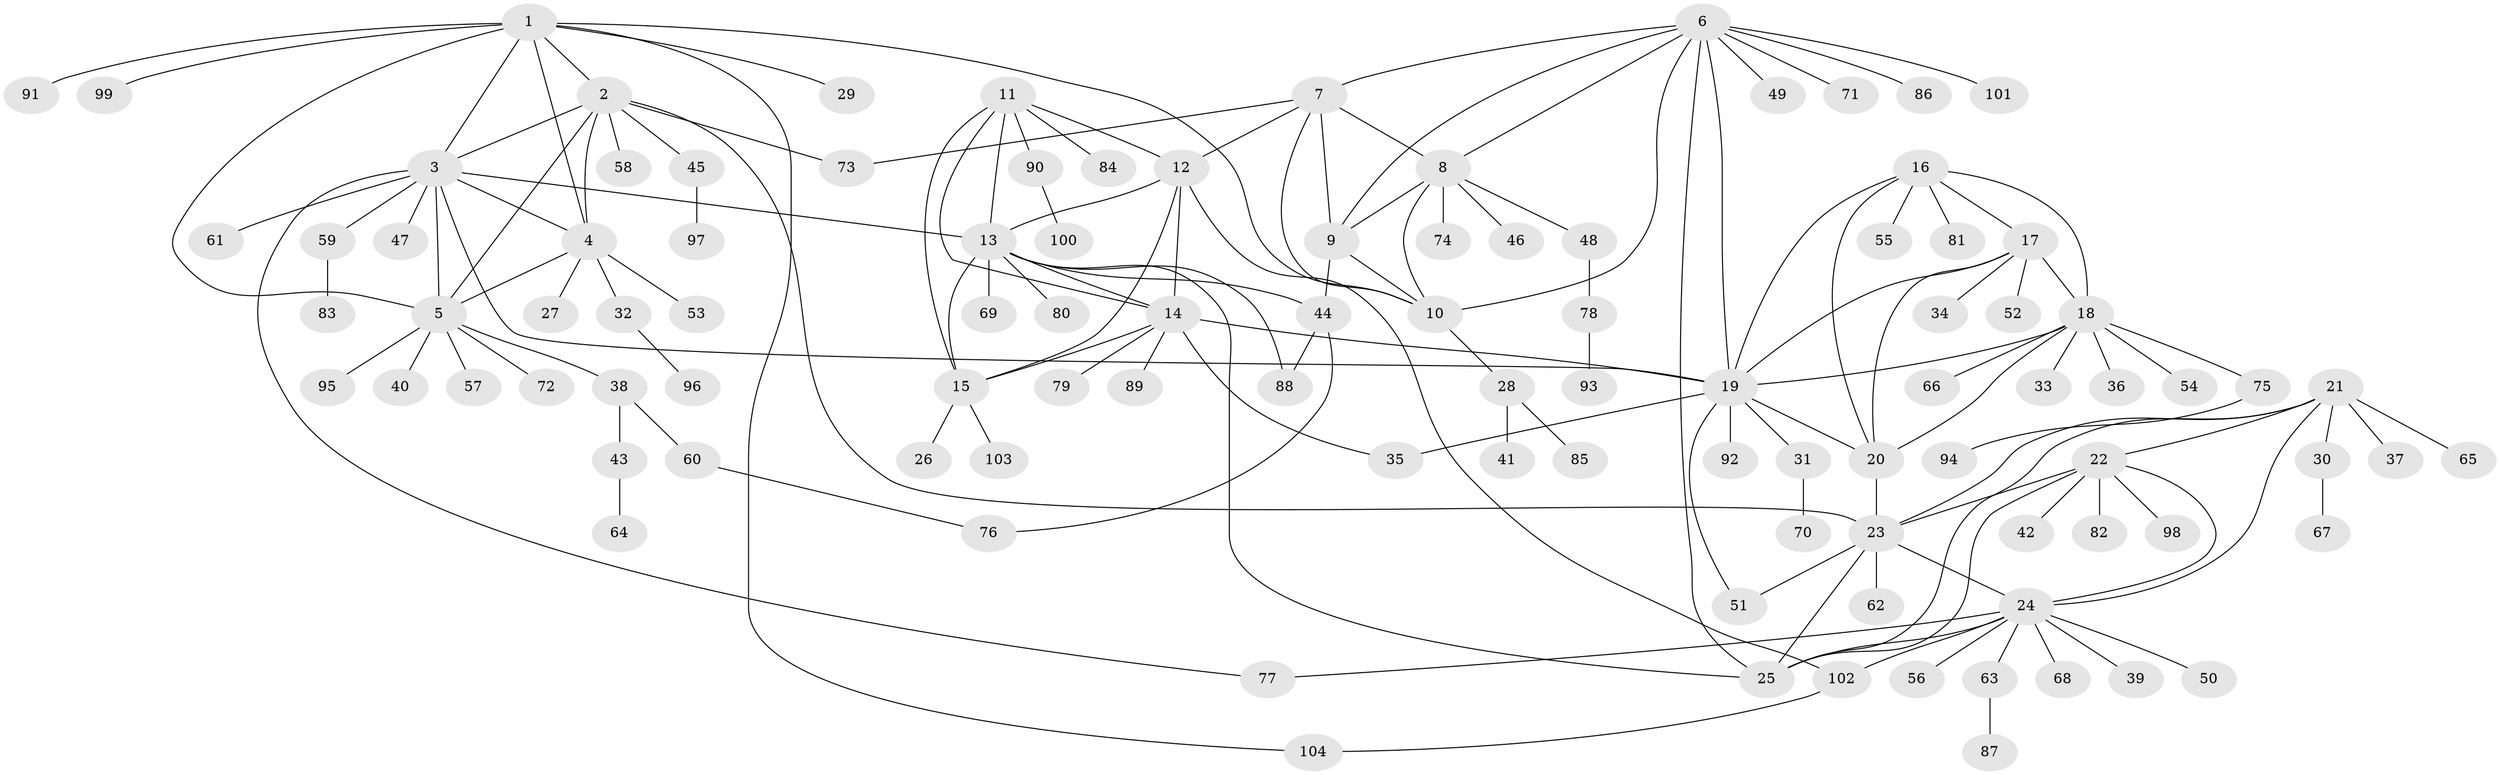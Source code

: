 // coarse degree distribution, {8: 0.05063291139240506, 10: 0.05063291139240506, 6: 0.0759493670886076, 12: 0.012658227848101266, 5: 0.0379746835443038, 4: 0.02531645569620253, 7: 0.012658227848101266, 9: 0.012658227848101266, 2: 0.10126582278481013, 1: 0.5949367088607594, 3: 0.02531645569620253}
// Generated by graph-tools (version 1.1) at 2025/24/03/03/25 07:24:11]
// undirected, 104 vertices, 148 edges
graph export_dot {
graph [start="1"]
  node [color=gray90,style=filled];
  1;
  2;
  3;
  4;
  5;
  6;
  7;
  8;
  9;
  10;
  11;
  12;
  13;
  14;
  15;
  16;
  17;
  18;
  19;
  20;
  21;
  22;
  23;
  24;
  25;
  26;
  27;
  28;
  29;
  30;
  31;
  32;
  33;
  34;
  35;
  36;
  37;
  38;
  39;
  40;
  41;
  42;
  43;
  44;
  45;
  46;
  47;
  48;
  49;
  50;
  51;
  52;
  53;
  54;
  55;
  56;
  57;
  58;
  59;
  60;
  61;
  62;
  63;
  64;
  65;
  66;
  67;
  68;
  69;
  70;
  71;
  72;
  73;
  74;
  75;
  76;
  77;
  78;
  79;
  80;
  81;
  82;
  83;
  84;
  85;
  86;
  87;
  88;
  89;
  90;
  91;
  92;
  93;
  94;
  95;
  96;
  97;
  98;
  99;
  100;
  101;
  102;
  103;
  104;
  1 -- 2;
  1 -- 3;
  1 -- 4;
  1 -- 5;
  1 -- 10;
  1 -- 29;
  1 -- 91;
  1 -- 99;
  1 -- 104;
  2 -- 3;
  2 -- 4;
  2 -- 5;
  2 -- 23;
  2 -- 45;
  2 -- 58;
  2 -- 73;
  3 -- 4;
  3 -- 5;
  3 -- 13;
  3 -- 19;
  3 -- 47;
  3 -- 59;
  3 -- 61;
  3 -- 77;
  4 -- 5;
  4 -- 27;
  4 -- 32;
  4 -- 53;
  5 -- 38;
  5 -- 40;
  5 -- 57;
  5 -- 72;
  5 -- 95;
  6 -- 7;
  6 -- 8;
  6 -- 9;
  6 -- 10;
  6 -- 19;
  6 -- 25;
  6 -- 49;
  6 -- 71;
  6 -- 86;
  6 -- 101;
  7 -- 8;
  7 -- 9;
  7 -- 10;
  7 -- 12;
  7 -- 73;
  8 -- 9;
  8 -- 10;
  8 -- 46;
  8 -- 48;
  8 -- 74;
  9 -- 10;
  9 -- 44;
  10 -- 28;
  11 -- 12;
  11 -- 13;
  11 -- 14;
  11 -- 15;
  11 -- 84;
  11 -- 90;
  12 -- 13;
  12 -- 14;
  12 -- 15;
  12 -- 102;
  13 -- 14;
  13 -- 15;
  13 -- 25;
  13 -- 44;
  13 -- 69;
  13 -- 80;
  13 -- 88;
  14 -- 15;
  14 -- 19;
  14 -- 35;
  14 -- 79;
  14 -- 89;
  15 -- 26;
  15 -- 103;
  16 -- 17;
  16 -- 18;
  16 -- 19;
  16 -- 20;
  16 -- 55;
  16 -- 81;
  17 -- 18;
  17 -- 19;
  17 -- 20;
  17 -- 34;
  17 -- 52;
  18 -- 19;
  18 -- 20;
  18 -- 33;
  18 -- 36;
  18 -- 54;
  18 -- 66;
  18 -- 75;
  19 -- 20;
  19 -- 31;
  19 -- 35;
  19 -- 51;
  19 -- 92;
  20 -- 23;
  21 -- 22;
  21 -- 23;
  21 -- 24;
  21 -- 25;
  21 -- 30;
  21 -- 37;
  21 -- 65;
  22 -- 23;
  22 -- 24;
  22 -- 25;
  22 -- 42;
  22 -- 82;
  22 -- 98;
  23 -- 24;
  23 -- 25;
  23 -- 51;
  23 -- 62;
  24 -- 25;
  24 -- 39;
  24 -- 50;
  24 -- 56;
  24 -- 63;
  24 -- 68;
  24 -- 77;
  24 -- 102;
  28 -- 41;
  28 -- 85;
  30 -- 67;
  31 -- 70;
  32 -- 96;
  38 -- 43;
  38 -- 60;
  43 -- 64;
  44 -- 76;
  44 -- 88;
  45 -- 97;
  48 -- 78;
  59 -- 83;
  60 -- 76;
  63 -- 87;
  75 -- 94;
  78 -- 93;
  90 -- 100;
  102 -- 104;
}
